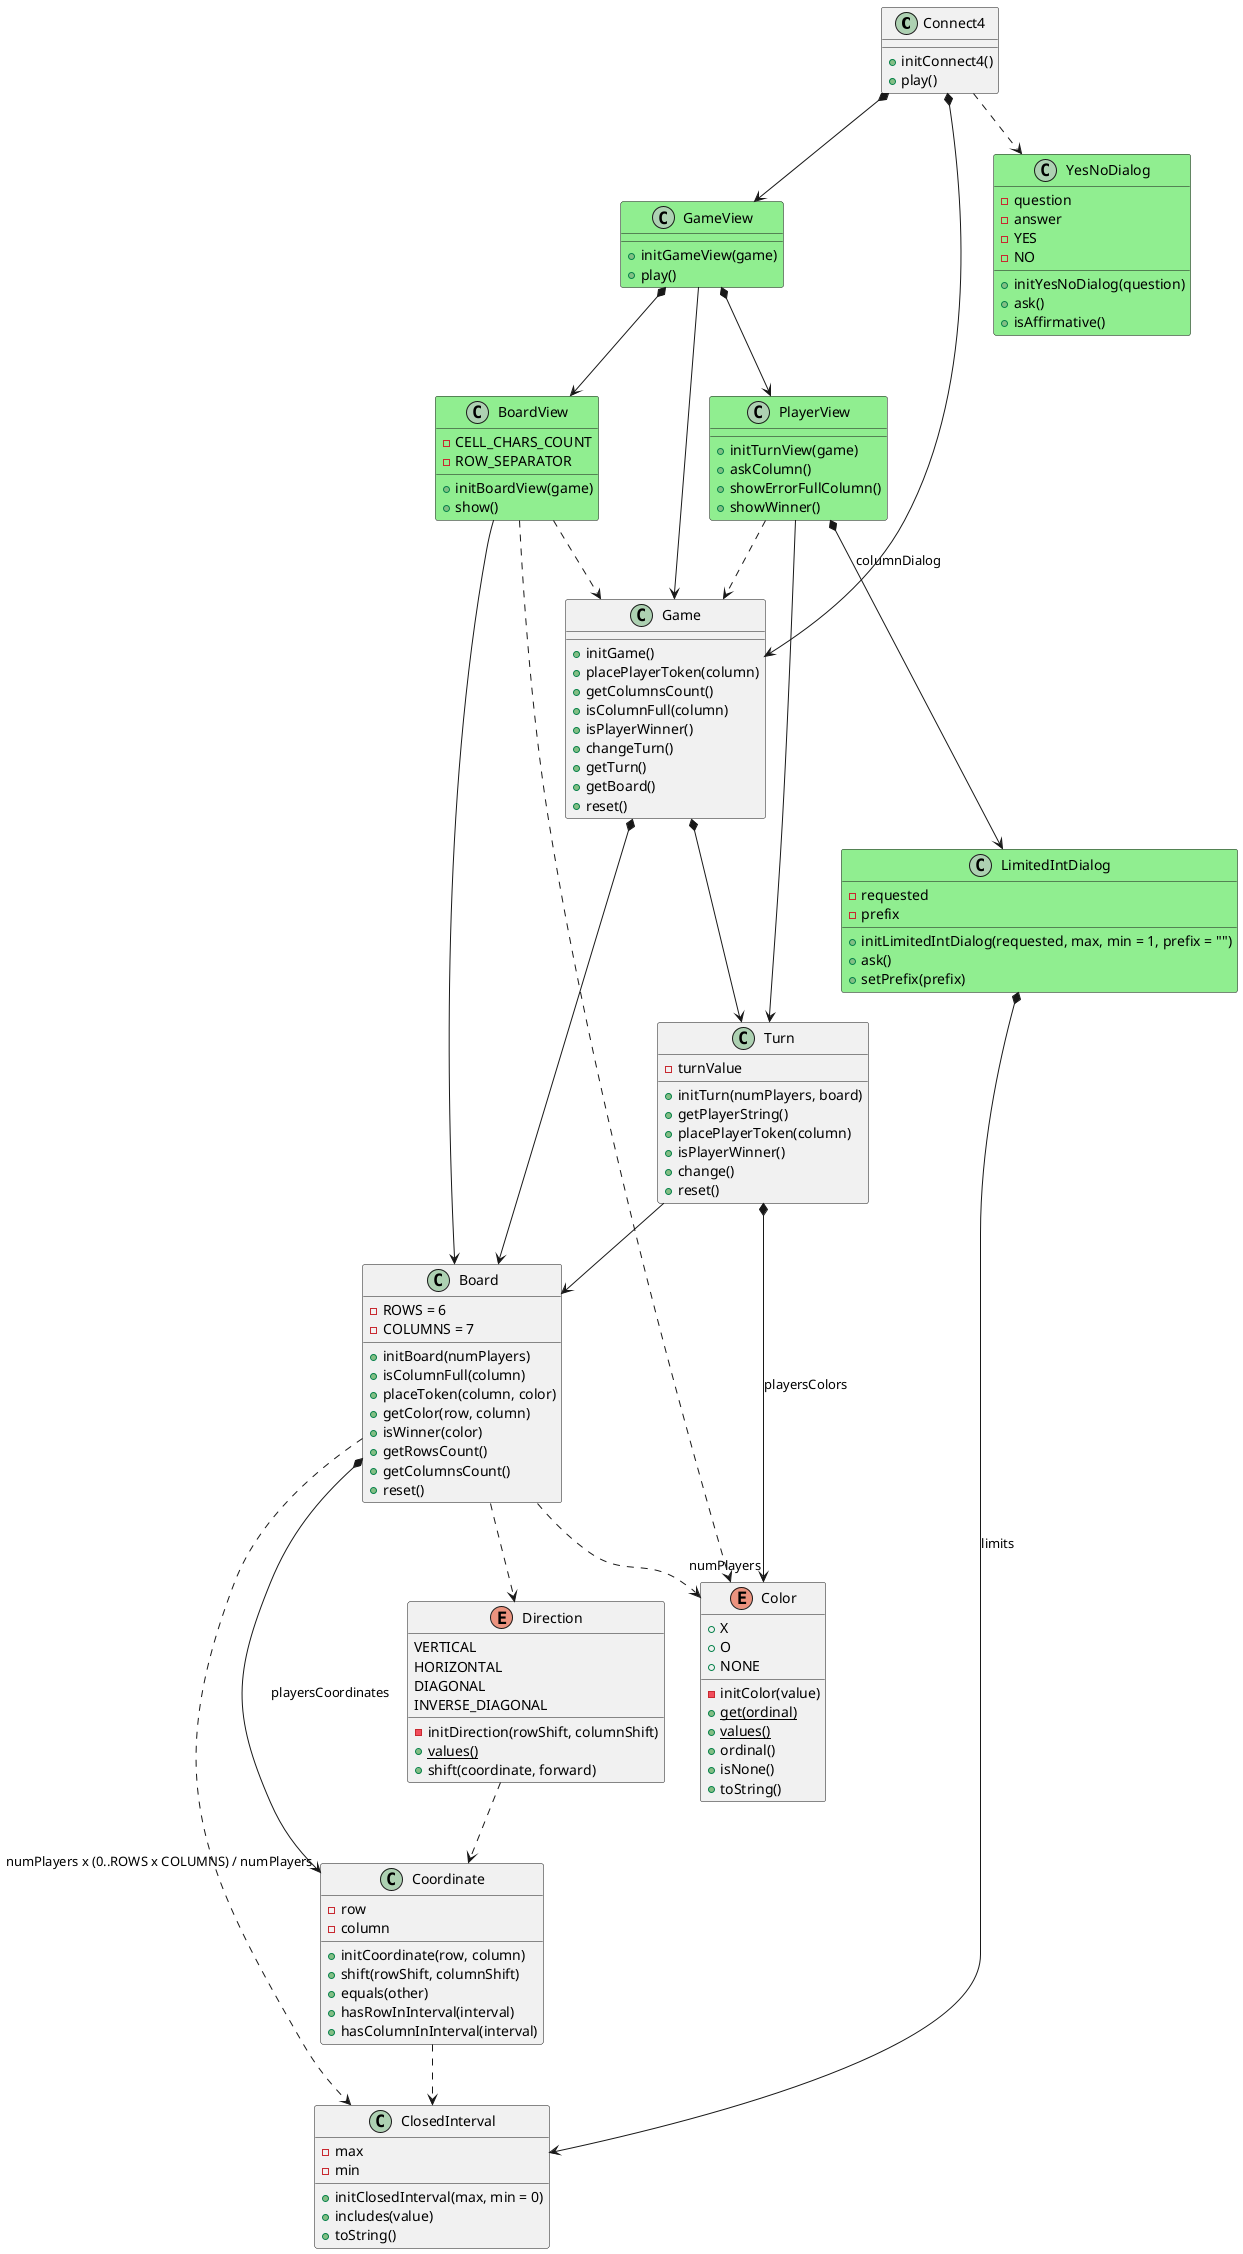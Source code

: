 @startuml analysis

class Connect4 {

    + initConnect4()
    + play()
}
Connect4 *--> Game
Connect4 *--> GameView
Connect4 ..> YesNoDialog

class YesNoDialog #LightGreen {  
    - question
    - answer   
    - YES
    - NO

    + initYesNoDialog(question)
    + ask()
    + isAffirmative()
}

class GameView #LightGreen {
    + initGameView(game)
    + play()
}
GameView --> Game
GameView *--> PlayerView
GameView *--> BoardView

class Game {     

    + initGame()
    + placePlayerToken(column)
    + getColumnsCount()
    + isColumnFull(column)
    + isPlayerWinner()    
    + changeTurn()
    + getTurn()
    + getBoard()
    + reset()
}
Game *--> Turn
Game *--> Board

class PlayerView #LightGreen {
    + initTurnView(game)
    + askColumn()
    + showErrorFullColumn()
    + showWinner()
}
PlayerView --> Turn
PlayerView ..> Game
PlayerView *--> LimitedIntDialog : columnDialog

class Turn {
    - turnValue

    + initTurn(numPlayers, board)  
    + getPlayerString()      
    + placePlayerToken(column)        
    + isPlayerWinner()
    + change()   
    + reset() 
}
Turn *--> "numPlayers" Color : playersColors
Turn --> Board

class BoardView #LightGreen {
    - CELL_CHARS_COUNT
    - ROW_SEPARATOR

    + initBoardView(game)
    + show()
}
BoardView --> Board
BoardView ..> Color
BoardView ..> Game

class Board {
    - ROWS = 6
    - COLUMNS = 7
    
    + initBoard(numPlayers)
    + isColumnFull(column)
    + placeToken(column, color)
    + getColor(row, column)
    + isWinner(color)    
    + getRowsCount()
    + getColumnsCount()
    + reset()
}
Board *--> "numPlayers x (0..ROWS x COLUMNS) / numPlayers" Coordinate : playersCoordinates
Board ..> ClosedInterval
Board ..> Direction
Board ..> Color

class Coordinate {
    - row
    - column 

    + initCoordinate(row, column)
    + shift(rowShift, columnShift)
    + equals(other)   
    + hasRowInInterval(interval)
    + hasColumnInInterval(interval)
}
Coordinate ..> ClosedInterval

class ClosedInterval {
    - max
    - min

    + initClosedInterval(max, min = 0)
    + includes(value)
    + toString()
}

enum Direction {
    VERTICAL
    HORIZONTAL
    DIAGONAL
    INVERSE_DIAGONAL

    - initDirection(rowShift, columnShift)
    + {static} values()
    + shift(coordinate, forward)
}
Direction ..> Coordinate

enum Color {
    + X
    + O   
    + NONE 

    - initColor(value)
    + {static} get(ordinal) 
    + {static} values()  
    + ordinal()
    + isNone()
    + toString()
}



class LimitedIntDialog #LightGreen {
    - requested
    - prefix
    
    + initLimitedIntDialog(requested, max, min = 1, prefix = "") 
    + ask()
    + setPrefix(prefix)
}
LimitedIntDialog *--> ClosedInterval : limits

@enduml